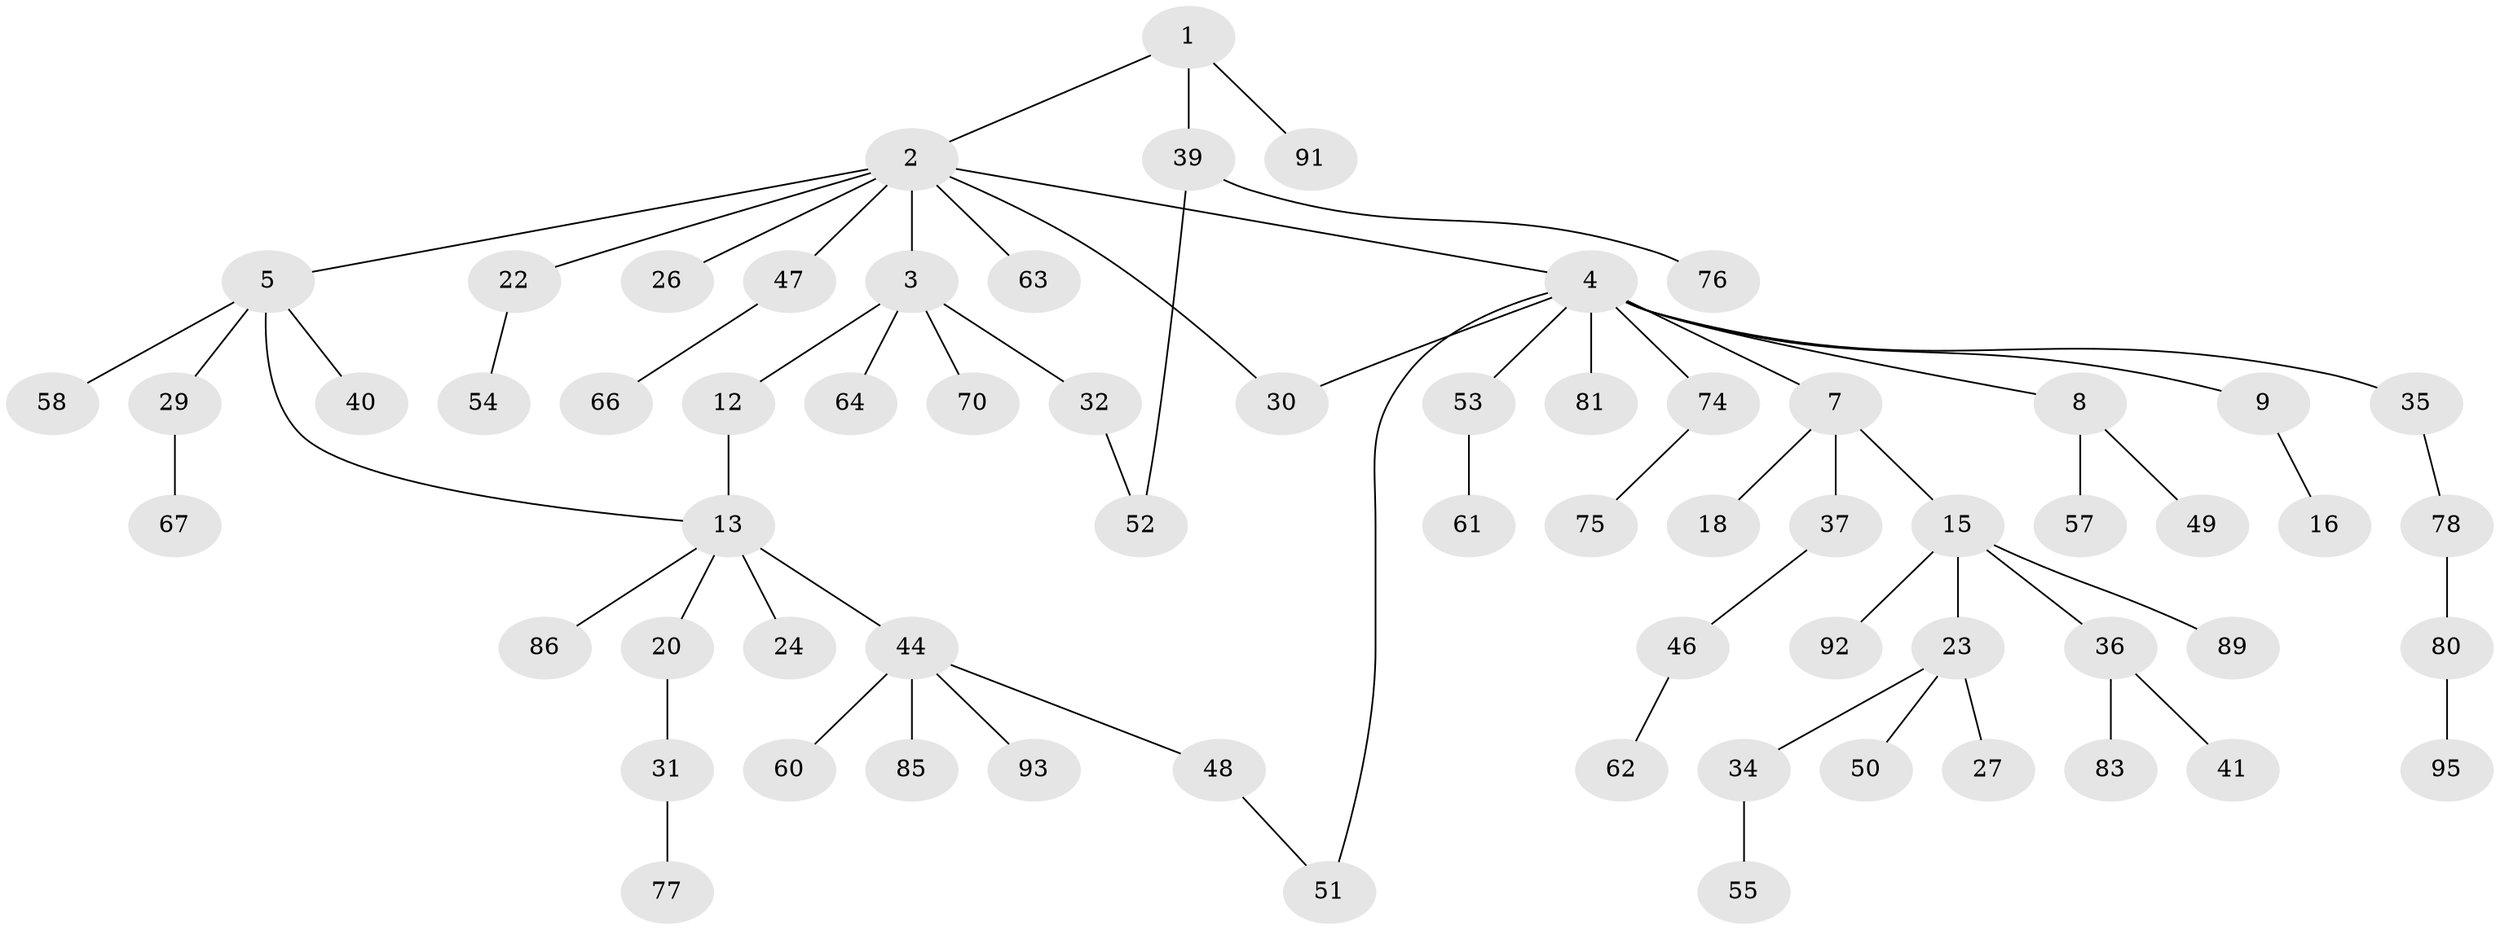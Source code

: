 // Generated by graph-tools (version 1.1) at 2025/51/02/27/25 19:51:40]
// undirected, 66 vertices, 69 edges
graph export_dot {
graph [start="1"]
  node [color=gray90,style=filled];
  1 [super="+42"];
  2 [super="+14"];
  3 [super="+28"];
  4 [super="+6"];
  5 [super="+11"];
  7 [super="+10"];
  8 [super="+19"];
  9 [super="+21"];
  12;
  13 [super="+25"];
  15 [super="+17"];
  16;
  18;
  20;
  22;
  23 [super="+33"];
  24 [super="+43"];
  26;
  27;
  29;
  30 [super="+45"];
  31 [super="+38"];
  32 [super="+59"];
  34;
  35 [super="+79"];
  36;
  37 [super="+84"];
  39 [super="+65"];
  40;
  41;
  44 [super="+56"];
  46 [super="+71"];
  47;
  48 [super="+68"];
  49;
  50 [super="+73"];
  51 [super="+82"];
  52;
  53;
  54;
  55;
  57;
  58 [super="+72"];
  60;
  61 [super="+69"];
  62;
  63;
  64 [super="+88"];
  66;
  67;
  70;
  74;
  75;
  76 [super="+87"];
  77;
  78 [super="+90"];
  80 [super="+94"];
  81;
  83;
  85;
  86;
  89;
  91;
  92;
  93;
  95;
  1 -- 2;
  1 -- 39;
  1 -- 91;
  2 -- 3;
  2 -- 4;
  2 -- 5;
  2 -- 47;
  2 -- 63;
  2 -- 26;
  2 -- 22;
  2 -- 30;
  3 -- 12;
  3 -- 32;
  3 -- 64;
  3 -- 70;
  4 -- 8;
  4 -- 51;
  4 -- 81;
  4 -- 35;
  4 -- 53;
  4 -- 7;
  4 -- 9;
  4 -- 74;
  4 -- 30;
  5 -- 13;
  5 -- 29;
  5 -- 40;
  5 -- 58;
  7 -- 15;
  7 -- 18;
  7 -- 37;
  8 -- 49;
  8 -- 57;
  9 -- 16;
  12 -- 13;
  13 -- 20;
  13 -- 24;
  13 -- 44 [weight=2];
  13 -- 86;
  15 -- 36;
  15 -- 89;
  15 -- 92;
  15 -- 23;
  20 -- 31;
  22 -- 54;
  23 -- 27;
  23 -- 50;
  23 -- 34;
  29 -- 67;
  31 -- 77;
  32 -- 52;
  34 -- 55;
  35 -- 78;
  36 -- 41;
  36 -- 83;
  37 -- 46;
  39 -- 52;
  39 -- 76;
  44 -- 48;
  44 -- 93;
  44 -- 85;
  44 -- 60;
  46 -- 62;
  47 -- 66;
  48 -- 51;
  53 -- 61;
  74 -- 75;
  78 -- 80 [weight=2];
  80 -- 95;
}
